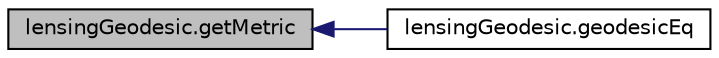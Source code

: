 digraph "lensingGeodesic.getMetric"
{
  edge [fontname="Helvetica",fontsize="10",labelfontname="Helvetica",labelfontsize="10"];
  node [fontname="Helvetica",fontsize="10",shape=record];
  rankdir="LR";
  Node1 [label="lensingGeodesic.getMetric",height=0.2,width=0.4,color="black", fillcolor="grey75", style="filled", fontcolor="black"];
  Node1 -> Node2 [dir="back",color="midnightblue",fontsize="10",style="solid",fontname="Helvetica"];
  Node2 [label="lensingGeodesic.geodesicEq",height=0.2,width=0.4,color="black", fillcolor="white", style="filled",URL="$namespacelensing_geodesic.html#a9a8564941cd4c7763187fdbe1df9c91b"];
}
